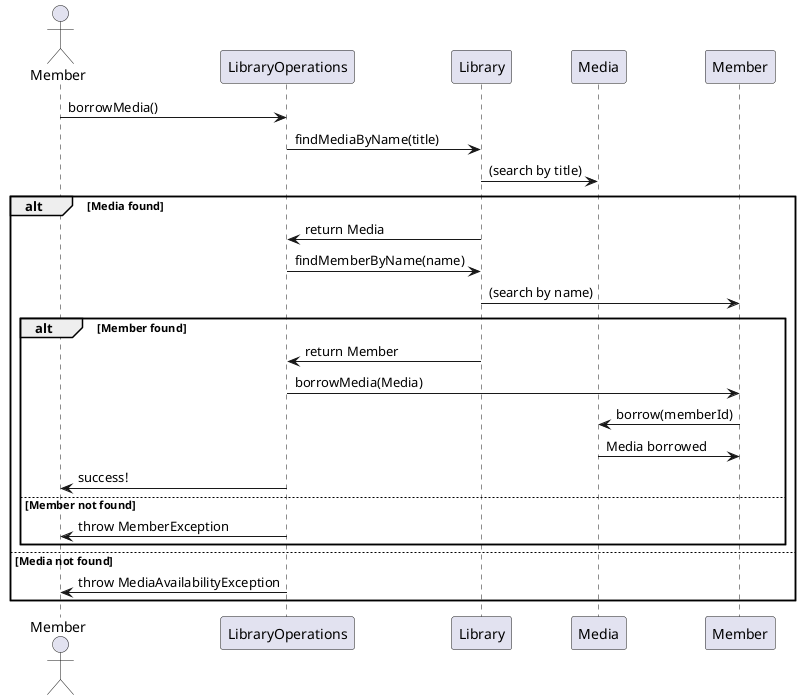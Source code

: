 @startuml
actor Member
participant LibraryOperations
participant Library
participant Media
participant Member as Borrower

Member -> LibraryOperations: borrowMedia()
LibraryOperations -> Library: findMediaByName(title)
Library -> Media: (search by title)
alt Media found
    Library -> LibraryOperations: return Media
    LibraryOperations -> Library: findMemberByName(name)
    Library -> Borrower: (search by name)
    alt Member found
        Library -> LibraryOperations: return Member
        LibraryOperations -> Borrower: borrowMedia(Media)
        Borrower -> Media: borrow(memberId)
        Media -> Borrower: Media borrowed
        LibraryOperations -> Member: success!
    else Member not found
        LibraryOperations -> Member: throw MemberException
    end
else Media not found
    LibraryOperations -> Member: throw MediaAvailabilityException
end
@enduml
